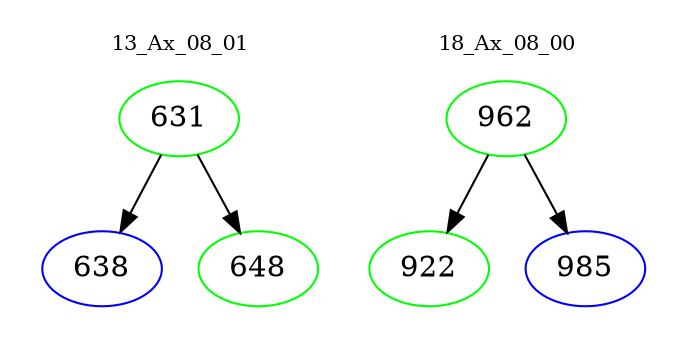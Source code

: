 digraph{
subgraph cluster_0 {
color = white
label = "13_Ax_08_01";
fontsize=10;
T0_631 [label="631", color="green"]
T0_631 -> T0_638 [color="black"]
T0_638 [label="638", color="blue"]
T0_631 -> T0_648 [color="black"]
T0_648 [label="648", color="green"]
}
subgraph cluster_1 {
color = white
label = "18_Ax_08_00";
fontsize=10;
T1_962 [label="962", color="green"]
T1_962 -> T1_922 [color="black"]
T1_922 [label="922", color="green"]
T1_962 -> T1_985 [color="black"]
T1_985 [label="985", color="blue"]
}
}
